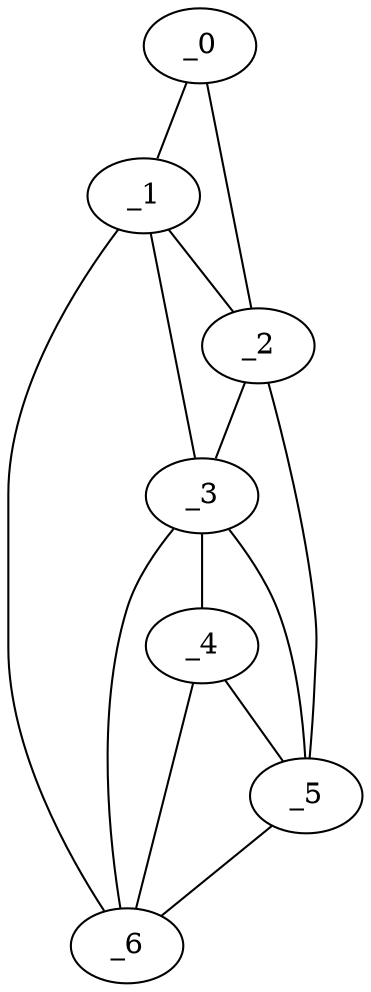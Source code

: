 graph "obj42__90.gxl" {
	_0	 [x=26,
		y=22];
	_1	 [x=47,
		y=15];
	_0 -- _1	 [valence=1];
	_2	 [x=52,
		y=46];
	_0 -- _2	 [valence=1];
	_1 -- _2	 [valence=2];
	_3	 [x=67,
		y=42];
	_1 -- _3	 [valence=1];
	_6	 [x=104,
		y=26];
	_1 -- _6	 [valence=1];
	_2 -- _3	 [valence=2];
	_5	 [x=102,
		y=67];
	_2 -- _5	 [valence=1];
	_4	 [x=84,
		y=45];
	_3 -- _4	 [valence=2];
	_3 -- _5	 [valence=1];
	_3 -- _6	 [valence=1];
	_4 -- _5	 [valence=1];
	_4 -- _6	 [valence=2];
	_5 -- _6	 [valence=1];
}
